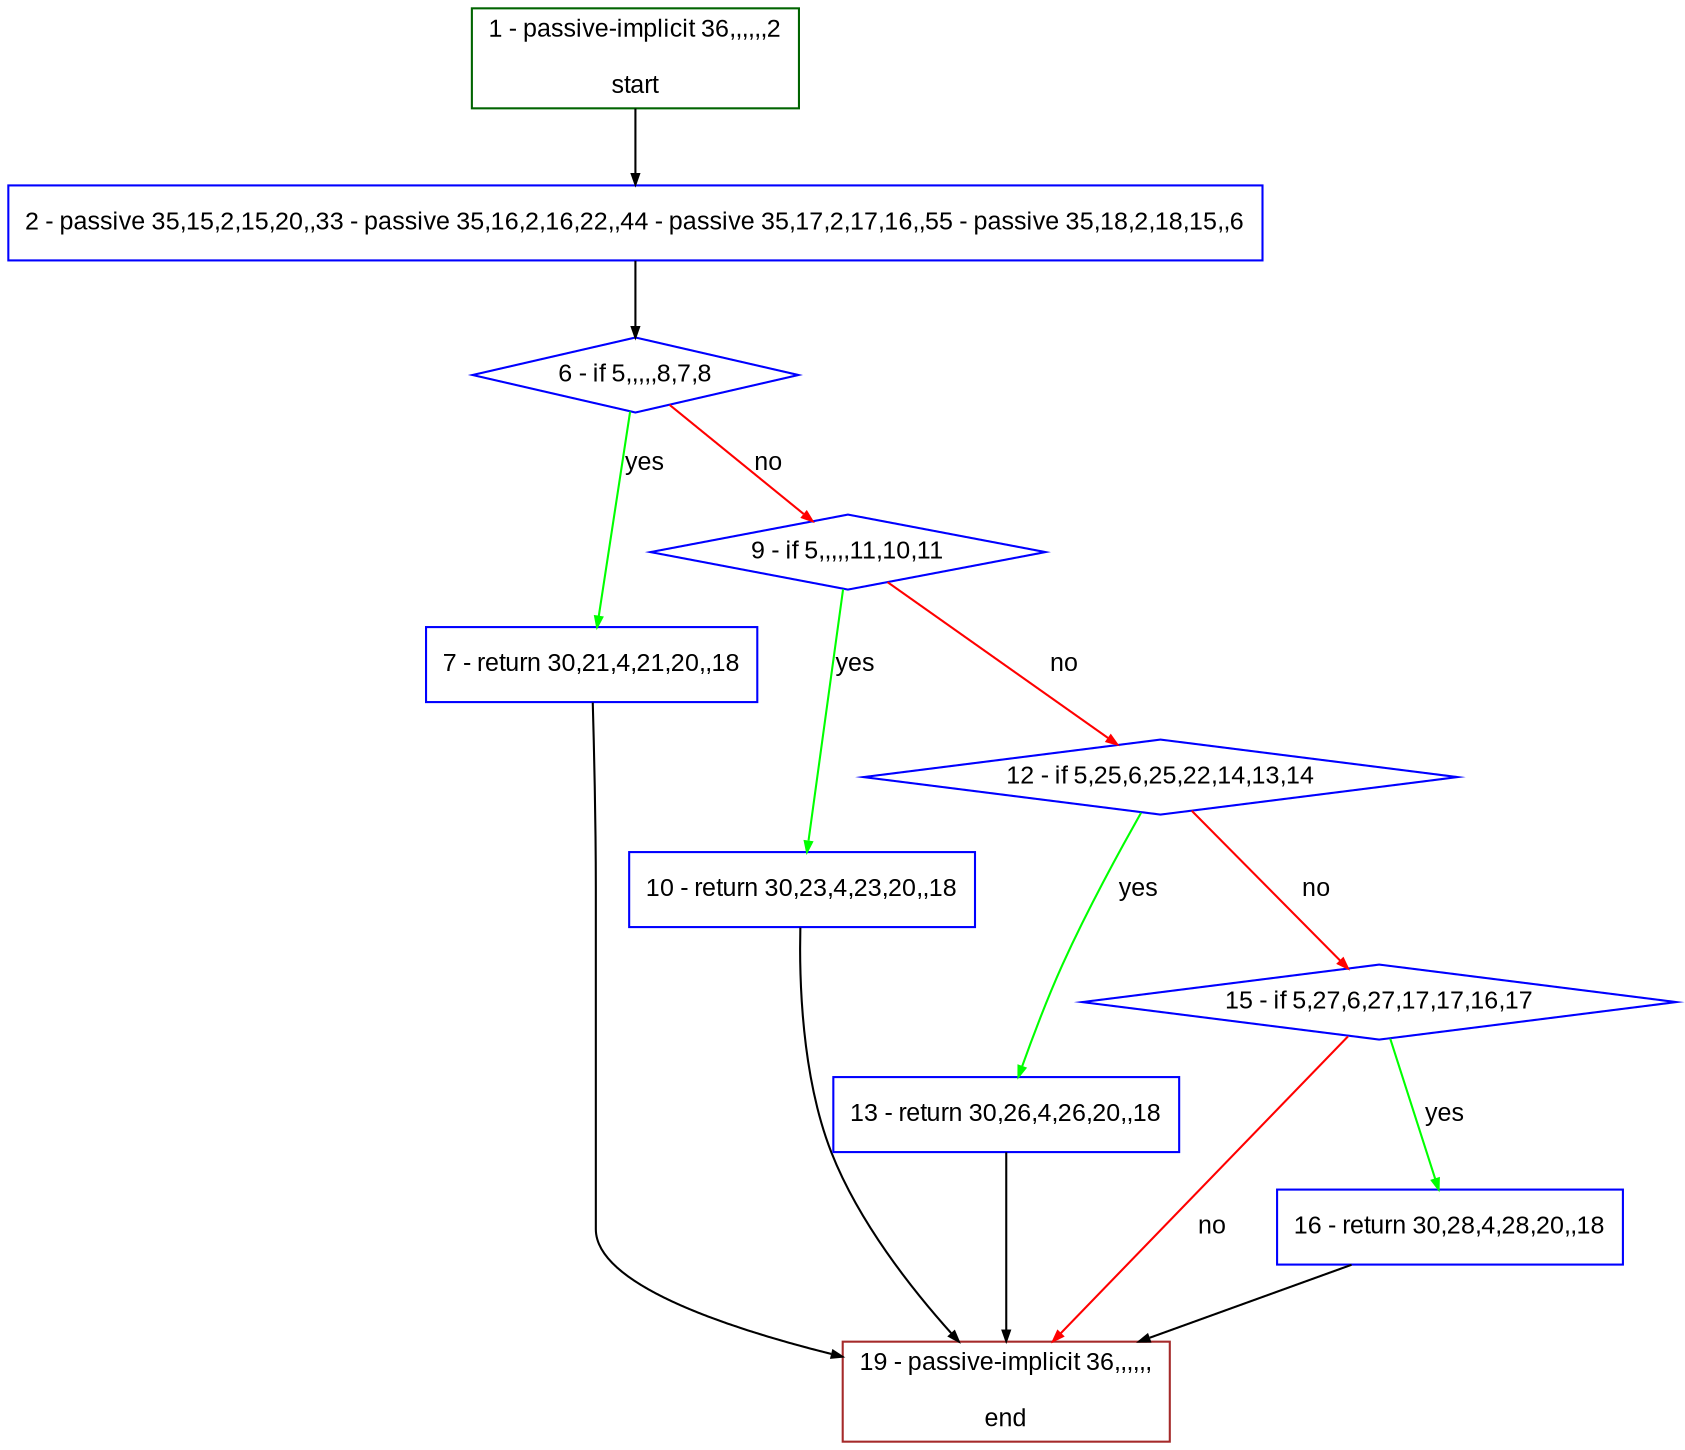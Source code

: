 digraph "" {
  graph [bgcolor="white", fillcolor="#FFFFCC", pack="true", packmode="clust", fontname="Arial", label="", fontsize="12", compound="true", style="rounded,filled"];
  node [node_initialized="no", fillcolor="white", fontname="Arial", label="", color="grey", fontsize="12", fixedsize="false", compound="true", shape="rectangle", style="filled"];
  edge [arrowtail="none", lhead="", fontcolor="black", fontname="Arial", label="", color="black", fontsize="12", arrowhead="normal", arrowsize="0.5", compound="true", ltail="", dir="forward"];
  __N1 [fillcolor="#ffffff", label="2 - passive 35,15,2,15,20,,33 - passive 35,16,2,16,22,,44 - passive 35,17,2,17,16,,55 - passive 35,18,2,18,15,,6", color="#0000ff", shape="box", style="filled"];
  __N2 [fillcolor="#ffffff", label="1 - passive-implicit 36,,,,,,2\n\nstart", color="#006400", shape="box", style="filled"];
  __N3 [fillcolor="#ffffff", label="6 - if 5,,,,,8,7,8", color="#0000ff", shape="diamond", style="filled"];
  __N4 [fillcolor="#ffffff", label="7 - return 30,21,4,21,20,,18", color="#0000ff", shape="box", style="filled"];
  __N5 [fillcolor="#ffffff", label="9 - if 5,,,,,11,10,11", color="#0000ff", shape="diamond", style="filled"];
  __N6 [fillcolor="#ffffff", label="19 - passive-implicit 36,,,,,,\n\nend", color="#a52a2a", shape="box", style="filled"];
  __N7 [fillcolor="#ffffff", label="10 - return 30,23,4,23,20,,18", color="#0000ff", shape="box", style="filled"];
  __N8 [fillcolor="#ffffff", label="12 - if 5,25,6,25,22,14,13,14", color="#0000ff", shape="diamond", style="filled"];
  __N9 [fillcolor="#ffffff", label="13 - return 30,26,4,26,20,,18", color="#0000ff", shape="box", style="filled"];
  __N10 [fillcolor="#ffffff", label="15 - if 5,27,6,27,17,17,16,17", color="#0000ff", shape="diamond", style="filled"];
  __N11 [fillcolor="#ffffff", label="16 - return 30,28,4,28,20,,18", color="#0000ff", shape="box", style="filled"];
  __N2 -> __N1 [arrowtail="none", color="#000000", label="", arrowhead="normal", dir="forward"];
  __N1 -> __N3 [arrowtail="none", color="#000000", label="", arrowhead="normal", dir="forward"];
  __N3 -> __N4 [arrowtail="none", color="#00ff00", label="yes", arrowhead="normal", dir="forward"];
  __N3 -> __N5 [arrowtail="none", color="#ff0000", label="no", arrowhead="normal", dir="forward"];
  __N4 -> __N6 [arrowtail="none", color="#000000", label="", arrowhead="normal", dir="forward"];
  __N5 -> __N7 [arrowtail="none", color="#00ff00", label="yes", arrowhead="normal", dir="forward"];
  __N5 -> __N8 [arrowtail="none", color="#ff0000", label="no", arrowhead="normal", dir="forward"];
  __N7 -> __N6 [arrowtail="none", color="#000000", label="", arrowhead="normal", dir="forward"];
  __N8 -> __N9 [arrowtail="none", color="#00ff00", label="yes", arrowhead="normal", dir="forward"];
  __N8 -> __N10 [arrowtail="none", color="#ff0000", label="no", arrowhead="normal", dir="forward"];
  __N9 -> __N6 [arrowtail="none", color="#000000", label="", arrowhead="normal", dir="forward"];
  __N10 -> __N11 [arrowtail="none", color="#00ff00", label="yes", arrowhead="normal", dir="forward"];
  __N10 -> __N6 [arrowtail="none", color="#ff0000", label="no", arrowhead="normal", dir="forward"];
  __N11 -> __N6 [arrowtail="none", color="#000000", label="", arrowhead="normal", dir="forward"];
}
